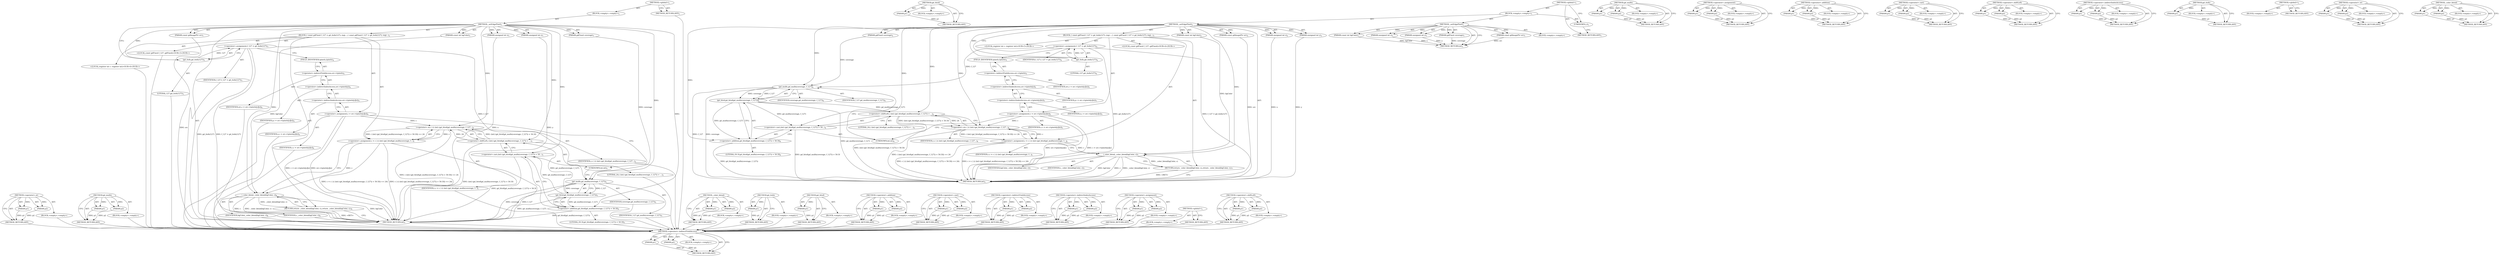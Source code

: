 digraph "_color_blend" {
vulnerable_94 [label=<(METHOD,&lt;operator&gt;.or)>];
vulnerable_95 [label=<(PARAM,p1)>];
vulnerable_96 [label=<(PARAM,p2)>];
vulnerable_97 [label=<(BLOCK,&lt;empty&gt;,&lt;empty&gt;)>];
vulnerable_98 [label=<(METHOD_RETURN,ANY)>];
vulnerable_118 [label=<(METHOD,gd_mulfx)>];
vulnerable_119 [label=<(PARAM,p1)>];
vulnerable_120 [label=<(PARAM,p2)>];
vulnerable_121 [label=<(BLOCK,&lt;empty&gt;,&lt;empty&gt;)>];
vulnerable_122 [label=<(METHOD_RETURN,ANY)>];
vulnerable_6 [label=<(METHOD,&lt;global&gt;)<SUB>1</SUB>>];
vulnerable_7 [label=<(BLOCK,&lt;empty&gt;,&lt;empty&gt;)<SUB>1</SUB>>];
vulnerable_8 [label=<(METHOD,_setEdgePixel)<SUB>1</SUB>>];
vulnerable_9 [label=<(PARAM,const gdImagePtr src)<SUB>1</SUB>>];
vulnerable_10 [label=<(PARAM,unsigned int x)<SUB>1</SUB>>];
vulnerable_11 [label=<(PARAM,unsigned int y)<SUB>1</SUB>>];
vulnerable_12 [label=<(PARAM,gdFixed coverage)<SUB>1</SUB>>];
vulnerable_13 [label=<(PARAM,const int bgColor)<SUB>1</SUB>>];
vulnerable_14 [label=<(BLOCK,{
 	const gdFixed f_127 = gd_itofx(127);
 	regi...,{
 	const gdFixed f_127 = gd_itofx(127);
 	regi...)<SUB>2</SUB>>];
vulnerable_15 [label="<(LOCAL,const gdFixed f_127: gdFixed)<SUB>3</SUB>>"];
vulnerable_16 [label=<(&lt;operator&gt;.assignment,f_127 = gd_itofx(127))<SUB>3</SUB>>];
vulnerable_17 [label=<(IDENTIFIER,f_127,f_127 = gd_itofx(127))<SUB>3</SUB>>];
vulnerable_18 [label=<(gd_itofx,gd_itofx(127))<SUB>3</SUB>>];
vulnerable_19 [label=<(LITERAL,127,gd_itofx(127))<SUB>3</SUB>>];
vulnerable_20 [label="<(LOCAL,register int c: register int)<SUB>4</SUB>>"];
vulnerable_21 [label=<(&lt;operator&gt;.assignment,c = src-&gt;tpixels[y][x])<SUB>4</SUB>>];
vulnerable_22 [label=<(IDENTIFIER,c,c = src-&gt;tpixels[y][x])<SUB>4</SUB>>];
vulnerable_23 [label=<(&lt;operator&gt;.indirectIndexAccess,src-&gt;tpixels[y][x])<SUB>4</SUB>>];
vulnerable_24 [label=<(&lt;operator&gt;.indirectIndexAccess,src-&gt;tpixels[y])<SUB>4</SUB>>];
vulnerable_25 [label=<(&lt;operator&gt;.indirectFieldAccess,src-&gt;tpixels)<SUB>4</SUB>>];
vulnerable_26 [label=<(IDENTIFIER,src,c = src-&gt;tpixels[y][x])<SUB>4</SUB>>];
vulnerable_27 [label=<(FIELD_IDENTIFIER,tpixels,tpixels)<SUB>4</SUB>>];
vulnerable_28 [label=<(IDENTIFIER,y,c = src-&gt;tpixels[y][x])<SUB>4</SUB>>];
vulnerable_29 [label=<(IDENTIFIER,x,c = src-&gt;tpixels[y][x])<SUB>4</SUB>>];
vulnerable_30 [label=<(&lt;operator&gt;.assignment,c = c | (( (int) (gd_fxtof(gd_mulfx(coverage, f...)<SUB>5</SUB>>];
vulnerable_31 [label=<(IDENTIFIER,c,c = c | (( (int) (gd_fxtof(gd_mulfx(coverage, f...)<SUB>5</SUB>>];
vulnerable_32 [label=<(&lt;operator&gt;.or,c | (( (int) (gd_fxtof(gd_mulfx(coverage, f_127...)<SUB>5</SUB>>];
vulnerable_33 [label=<(IDENTIFIER,c,c | (( (int) (gd_fxtof(gd_mulfx(coverage, f_127...)<SUB>5</SUB>>];
vulnerable_34 [label=<(&lt;operator&gt;.shiftLeft,( (int) (gd_fxtof(gd_mulfx(coverage, f_127)) + ...)<SUB>5</SUB>>];
vulnerable_35 [label=<(&lt;operator&gt;.cast,(int) (gd_fxtof(gd_mulfx(coverage, f_127)) + 50...)<SUB>5</SUB>>];
vulnerable_36 [label=<(UNKNOWN,int,int)<SUB>5</SUB>>];
vulnerable_37 [label=<(&lt;operator&gt;.addition,gd_fxtof(gd_mulfx(coverage, f_127)) + 50.5f)<SUB>5</SUB>>];
vulnerable_38 [label=<(gd_fxtof,gd_fxtof(gd_mulfx(coverage, f_127)))<SUB>5</SUB>>];
vulnerable_39 [label=<(gd_mulfx,gd_mulfx(coverage, f_127))<SUB>5</SUB>>];
vulnerable_40 [label=<(IDENTIFIER,coverage,gd_mulfx(coverage, f_127))<SUB>5</SUB>>];
vulnerable_41 [label=<(IDENTIFIER,f_127,gd_mulfx(coverage, f_127))<SUB>5</SUB>>];
vulnerable_42 [label=<(LITERAL,50.5f,gd_fxtof(gd_mulfx(coverage, f_127)) + 50.5f)<SUB>5</SUB>>];
vulnerable_43 [label=<(LITERAL,24,( (int) (gd_fxtof(gd_mulfx(coverage, f_127)) + ...)<SUB>5</SUB>>];
vulnerable_44 [label=<(RETURN,return _color_blend(bgColor, c);,return _color_blend(bgColor, c);)<SUB>6</SUB>>];
vulnerable_45 [label=<(_color_blend,_color_blend(bgColor, c))<SUB>6</SUB>>];
vulnerable_46 [label=<(IDENTIFIER,bgColor,_color_blend(bgColor, c))<SUB>6</SUB>>];
vulnerable_47 [label=<(IDENTIFIER,c,_color_blend(bgColor, c))<SUB>6</SUB>>];
vulnerable_48 [label=<(METHOD_RETURN,int)<SUB>1</SUB>>];
vulnerable_50 [label=<(METHOD_RETURN,ANY)<SUB>1</SUB>>];
vulnerable_123 [label=<(METHOD,_color_blend)>];
vulnerable_124 [label=<(PARAM,p1)>];
vulnerable_125 [label=<(PARAM,p2)>];
vulnerable_126 [label=<(BLOCK,&lt;empty&gt;,&lt;empty&gt;)>];
vulnerable_127 [label=<(METHOD_RETURN,ANY)>];
vulnerable_80 [label=<(METHOD,gd_itofx)>];
vulnerable_81 [label=<(PARAM,p1)>];
vulnerable_82 [label=<(BLOCK,&lt;empty&gt;,&lt;empty&gt;)>];
vulnerable_83 [label=<(METHOD_RETURN,ANY)>];
vulnerable_114 [label=<(METHOD,gd_fxtof)>];
vulnerable_115 [label=<(PARAM,p1)>];
vulnerable_116 [label=<(BLOCK,&lt;empty&gt;,&lt;empty&gt;)>];
vulnerable_117 [label=<(METHOD_RETURN,ANY)>];
vulnerable_109 [label=<(METHOD,&lt;operator&gt;.addition)>];
vulnerable_110 [label=<(PARAM,p1)>];
vulnerable_111 [label=<(PARAM,p2)>];
vulnerable_112 [label=<(BLOCK,&lt;empty&gt;,&lt;empty&gt;)>];
vulnerable_113 [label=<(METHOD_RETURN,ANY)>];
vulnerable_104 [label=<(METHOD,&lt;operator&gt;.cast)>];
vulnerable_105 [label=<(PARAM,p1)>];
vulnerable_106 [label=<(PARAM,p2)>];
vulnerable_107 [label=<(BLOCK,&lt;empty&gt;,&lt;empty&gt;)>];
vulnerable_108 [label=<(METHOD_RETURN,ANY)>];
vulnerable_89 [label=<(METHOD,&lt;operator&gt;.indirectFieldAccess)>];
vulnerable_90 [label=<(PARAM,p1)>];
vulnerable_91 [label=<(PARAM,p2)>];
vulnerable_92 [label=<(BLOCK,&lt;empty&gt;,&lt;empty&gt;)>];
vulnerable_93 [label=<(METHOD_RETURN,ANY)>];
vulnerable_84 [label=<(METHOD,&lt;operator&gt;.indirectIndexAccess)>];
vulnerable_85 [label=<(PARAM,p1)>];
vulnerable_86 [label=<(PARAM,p2)>];
vulnerable_87 [label=<(BLOCK,&lt;empty&gt;,&lt;empty&gt;)>];
vulnerable_88 [label=<(METHOD_RETURN,ANY)>];
vulnerable_75 [label=<(METHOD,&lt;operator&gt;.assignment)>];
vulnerable_76 [label=<(PARAM,p1)>];
vulnerable_77 [label=<(PARAM,p2)>];
vulnerable_78 [label=<(BLOCK,&lt;empty&gt;,&lt;empty&gt;)>];
vulnerable_79 [label=<(METHOD_RETURN,ANY)>];
vulnerable_69 [label=<(METHOD,&lt;global&gt;)<SUB>1</SUB>>];
vulnerable_70 [label=<(BLOCK,&lt;empty&gt;,&lt;empty&gt;)>];
vulnerable_71 [label=<(METHOD_RETURN,ANY)>];
vulnerable_99 [label=<(METHOD,&lt;operator&gt;.shiftLeft)>];
vulnerable_100 [label=<(PARAM,p1)>];
vulnerable_101 [label=<(PARAM,p2)>];
vulnerable_102 [label=<(BLOCK,&lt;empty&gt;,&lt;empty&gt;)>];
vulnerable_103 [label=<(METHOD_RETURN,ANY)>];
fixed_99 [label=<(METHOD,&lt;operator&gt;.indirectFieldAccess)>];
fixed_100 [label=<(PARAM,p1)>];
fixed_101 [label=<(PARAM,p2)>];
fixed_102 [label=<(BLOCK,&lt;empty&gt;,&lt;empty&gt;)>];
fixed_103 [label=<(METHOD_RETURN,ANY)>];
fixed_124 [label=<(METHOD,gd_fxtof)>];
fixed_125 [label=<(PARAM,p1)>];
fixed_126 [label=<(BLOCK,&lt;empty&gt;,&lt;empty&gt;)>];
fixed_127 [label=<(METHOD_RETURN,ANY)>];
fixed_6 [label=<(METHOD,&lt;global&gt;)<SUB>1</SUB>>];
fixed_7 [label=<(BLOCK,&lt;empty&gt;,&lt;empty&gt;)<SUB>1</SUB>>];
fixed_8 [label=<(METHOD,_setEdgePixel)<SUB>1</SUB>>];
fixed_9 [label=<(PARAM,const gdImagePtr src)<SUB>1</SUB>>];
fixed_10 [label=<(PARAM,unsigned int x)<SUB>1</SUB>>];
fixed_11 [label=<(PARAM,unsigned int y)<SUB>1</SUB>>];
fixed_12 [label=<(PARAM,gdFixed coverage)<SUB>1</SUB>>];
fixed_13 [label=<(PARAM,const int bgColor)<SUB>1</SUB>>];
fixed_14 [label=<(BLOCK,&lt;empty&gt;,&lt;empty&gt;)>];
fixed_15 [label=<(METHOD_RETURN,int)<SUB>1</SUB>>];
fixed_17 [label=<(UNKNOWN,),))<SUB>1</SUB>>];
fixed_18 [label=<(METHOD,_setEdgePixel)<SUB>2</SUB>>];
fixed_19 [label=<(PARAM,const gdImagePtr src)<SUB>2</SUB>>];
fixed_20 [label=<(PARAM,unsigned int x)<SUB>2</SUB>>];
fixed_21 [label=<(PARAM,unsigned int y)<SUB>2</SUB>>];
fixed_22 [label=<(PARAM,gdFixed coverage)<SUB>2</SUB>>];
fixed_23 [label=<(PARAM,const int bgColor)<SUB>2</SUB>>];
fixed_24 [label=<(BLOCK,{
 	const gdFixed f_127 = gd_itofx(127);
 	regi...,{
 	const gdFixed f_127 = gd_itofx(127);
 	regi...)<SUB>3</SUB>>];
fixed_25 [label="<(LOCAL,const gdFixed f_127: gdFixed)<SUB>4</SUB>>"];
fixed_26 [label=<(&lt;operator&gt;.assignment,f_127 = gd_itofx(127))<SUB>4</SUB>>];
fixed_27 [label=<(IDENTIFIER,f_127,f_127 = gd_itofx(127))<SUB>4</SUB>>];
fixed_28 [label=<(gd_itofx,gd_itofx(127))<SUB>4</SUB>>];
fixed_29 [label=<(LITERAL,127,gd_itofx(127))<SUB>4</SUB>>];
fixed_30 [label="<(LOCAL,register int c: register int)<SUB>5</SUB>>"];
fixed_31 [label=<(&lt;operator&gt;.assignment,c = src-&gt;tpixels[y][x])<SUB>5</SUB>>];
fixed_32 [label=<(IDENTIFIER,c,c = src-&gt;tpixels[y][x])<SUB>5</SUB>>];
fixed_33 [label=<(&lt;operator&gt;.indirectIndexAccess,src-&gt;tpixels[y][x])<SUB>5</SUB>>];
fixed_34 [label=<(&lt;operator&gt;.indirectIndexAccess,src-&gt;tpixels[y])<SUB>5</SUB>>];
fixed_35 [label=<(&lt;operator&gt;.indirectFieldAccess,src-&gt;tpixels)<SUB>5</SUB>>];
fixed_36 [label=<(IDENTIFIER,src,c = src-&gt;tpixels[y][x])<SUB>5</SUB>>];
fixed_37 [label=<(FIELD_IDENTIFIER,tpixels,tpixels)<SUB>5</SUB>>];
fixed_38 [label=<(IDENTIFIER,y,c = src-&gt;tpixels[y][x])<SUB>5</SUB>>];
fixed_39 [label=<(IDENTIFIER,x,c = src-&gt;tpixels[y][x])<SUB>5</SUB>>];
fixed_40 [label=<(&lt;operator&gt;.assignment,c = c | (( (int) (gd_fxtof(gd_mulfx(coverage, f...)<SUB>6</SUB>>];
fixed_41 [label=<(IDENTIFIER,c,c = c | (( (int) (gd_fxtof(gd_mulfx(coverage, f...)<SUB>6</SUB>>];
fixed_42 [label=<(&lt;operator&gt;.or,c | (( (int) (gd_fxtof(gd_mulfx(coverage, f_127...)<SUB>6</SUB>>];
fixed_43 [label=<(IDENTIFIER,c,c | (( (int) (gd_fxtof(gd_mulfx(coverage, f_127...)<SUB>6</SUB>>];
fixed_44 [label=<(&lt;operator&gt;.shiftLeft,( (int) (gd_fxtof(gd_mulfx(coverage, f_127)) + ...)<SUB>6</SUB>>];
fixed_45 [label=<(&lt;operator&gt;.cast,(int) (gd_fxtof(gd_mulfx(coverage, f_127)) + 50...)<SUB>6</SUB>>];
fixed_46 [label=<(UNKNOWN,int,int)<SUB>6</SUB>>];
fixed_47 [label=<(&lt;operator&gt;.addition,gd_fxtof(gd_mulfx(coverage, f_127)) + 50.5f)<SUB>6</SUB>>];
fixed_48 [label=<(gd_fxtof,gd_fxtof(gd_mulfx(coverage, f_127)))<SUB>6</SUB>>];
fixed_49 [label=<(gd_mulfx,gd_mulfx(coverage, f_127))<SUB>6</SUB>>];
fixed_50 [label=<(IDENTIFIER,coverage,gd_mulfx(coverage, f_127))<SUB>6</SUB>>];
fixed_51 [label=<(IDENTIFIER,f_127,gd_mulfx(coverage, f_127))<SUB>6</SUB>>];
fixed_52 [label=<(LITERAL,50.5f,gd_fxtof(gd_mulfx(coverage, f_127)) + 50.5f)<SUB>6</SUB>>];
fixed_53 [label=<(LITERAL,24,( (int) (gd_fxtof(gd_mulfx(coverage, f_127)) + ...)<SUB>6</SUB>>];
fixed_54 [label=<(RETURN,return _color_blend(bgColor, c);,return _color_blend(bgColor, c);)<SUB>7</SUB>>];
fixed_55 [label=<(_color_blend,_color_blend(bgColor, c))<SUB>7</SUB>>];
fixed_56 [label=<(IDENTIFIER,bgColor,_color_blend(bgColor, c))<SUB>7</SUB>>];
fixed_57 [label=<(IDENTIFIER,c,_color_blend(bgColor, c))<SUB>7</SUB>>];
fixed_58 [label=<(METHOD_RETURN,int)<SUB>2</SUB>>];
fixed_60 [label=<(METHOD_RETURN,ANY)<SUB>1</SUB>>];
fixed_128 [label=<(METHOD,gd_mulfx)>];
fixed_129 [label=<(PARAM,p1)>];
fixed_130 [label=<(PARAM,p2)>];
fixed_131 [label=<(BLOCK,&lt;empty&gt;,&lt;empty&gt;)>];
fixed_132 [label=<(METHOD_RETURN,ANY)>];
fixed_85 [label=<(METHOD,&lt;operator&gt;.assignment)>];
fixed_86 [label=<(PARAM,p1)>];
fixed_87 [label=<(PARAM,p2)>];
fixed_88 [label=<(BLOCK,&lt;empty&gt;,&lt;empty&gt;)>];
fixed_89 [label=<(METHOD_RETURN,ANY)>];
fixed_119 [label=<(METHOD,&lt;operator&gt;.addition)>];
fixed_120 [label=<(PARAM,p1)>];
fixed_121 [label=<(PARAM,p2)>];
fixed_122 [label=<(BLOCK,&lt;empty&gt;,&lt;empty&gt;)>];
fixed_123 [label=<(METHOD_RETURN,ANY)>];
fixed_114 [label=<(METHOD,&lt;operator&gt;.cast)>];
fixed_115 [label=<(PARAM,p1)>];
fixed_116 [label=<(PARAM,p2)>];
fixed_117 [label=<(BLOCK,&lt;empty&gt;,&lt;empty&gt;)>];
fixed_118 [label=<(METHOD_RETURN,ANY)>];
fixed_109 [label=<(METHOD,&lt;operator&gt;.shiftLeft)>];
fixed_110 [label=<(PARAM,p1)>];
fixed_111 [label=<(PARAM,p2)>];
fixed_112 [label=<(BLOCK,&lt;empty&gt;,&lt;empty&gt;)>];
fixed_113 [label=<(METHOD_RETURN,ANY)>];
fixed_94 [label=<(METHOD,&lt;operator&gt;.indirectIndexAccess)>];
fixed_95 [label=<(PARAM,p1)>];
fixed_96 [label=<(PARAM,p2)>];
fixed_97 [label=<(BLOCK,&lt;empty&gt;,&lt;empty&gt;)>];
fixed_98 [label=<(METHOD_RETURN,ANY)>];
fixed_90 [label=<(METHOD,gd_itofx)>];
fixed_91 [label=<(PARAM,p1)>];
fixed_92 [label=<(BLOCK,&lt;empty&gt;,&lt;empty&gt;)>];
fixed_93 [label=<(METHOD_RETURN,ANY)>];
fixed_79 [label=<(METHOD,&lt;global&gt;)<SUB>1</SUB>>];
fixed_80 [label=<(BLOCK,&lt;empty&gt;,&lt;empty&gt;)>];
fixed_81 [label=<(METHOD_RETURN,ANY)>];
fixed_104 [label=<(METHOD,&lt;operator&gt;.or)>];
fixed_105 [label=<(PARAM,p1)>];
fixed_106 [label=<(PARAM,p2)>];
fixed_107 [label=<(BLOCK,&lt;empty&gt;,&lt;empty&gt;)>];
fixed_108 [label=<(METHOD_RETURN,ANY)>];
fixed_133 [label=<(METHOD,_color_blend)>];
fixed_134 [label=<(PARAM,p1)>];
fixed_135 [label=<(PARAM,p2)>];
fixed_136 [label=<(BLOCK,&lt;empty&gt;,&lt;empty&gt;)>];
fixed_137 [label=<(METHOD_RETURN,ANY)>];
vulnerable_94 -> vulnerable_95  [key=0, label="AST: "];
vulnerable_94 -> vulnerable_95  [key=1, label="DDG: "];
vulnerable_94 -> vulnerable_97  [key=0, label="AST: "];
vulnerable_94 -> vulnerable_96  [key=0, label="AST: "];
vulnerable_94 -> vulnerable_96  [key=1, label="DDG: "];
vulnerable_94 -> vulnerable_98  [key=0, label="AST: "];
vulnerable_94 -> vulnerable_98  [key=1, label="CFG: "];
vulnerable_95 -> vulnerable_98  [key=0, label="DDG: p1"];
vulnerable_96 -> vulnerable_98  [key=0, label="DDG: p2"];
vulnerable_97 -> fixed_99  [key=0];
vulnerable_98 -> fixed_99  [key=0];
vulnerable_118 -> vulnerable_119  [key=0, label="AST: "];
vulnerable_118 -> vulnerable_119  [key=1, label="DDG: "];
vulnerable_118 -> vulnerable_121  [key=0, label="AST: "];
vulnerable_118 -> vulnerable_120  [key=0, label="AST: "];
vulnerable_118 -> vulnerable_120  [key=1, label="DDG: "];
vulnerable_118 -> vulnerable_122  [key=0, label="AST: "];
vulnerable_118 -> vulnerable_122  [key=1, label="CFG: "];
vulnerable_119 -> vulnerable_122  [key=0, label="DDG: p1"];
vulnerable_120 -> vulnerable_122  [key=0, label="DDG: p2"];
vulnerable_121 -> fixed_99  [key=0];
vulnerable_122 -> fixed_99  [key=0];
vulnerable_6 -> vulnerable_7  [key=0, label="AST: "];
vulnerable_6 -> vulnerable_50  [key=0, label="AST: "];
vulnerable_6 -> vulnerable_50  [key=1, label="CFG: "];
vulnerable_7 -> vulnerable_8  [key=0, label="AST: "];
vulnerable_8 -> vulnerable_9  [key=0, label="AST: "];
vulnerable_8 -> vulnerable_9  [key=1, label="DDG: "];
vulnerable_8 -> vulnerable_10  [key=0, label="AST: "];
vulnerable_8 -> vulnerable_10  [key=1, label="DDG: "];
vulnerable_8 -> vulnerable_11  [key=0, label="AST: "];
vulnerable_8 -> vulnerable_11  [key=1, label="DDG: "];
vulnerable_8 -> vulnerable_12  [key=0, label="AST: "];
vulnerable_8 -> vulnerable_12  [key=1, label="DDG: "];
vulnerable_8 -> vulnerable_13  [key=0, label="AST: "];
vulnerable_8 -> vulnerable_13  [key=1, label="DDG: "];
vulnerable_8 -> vulnerable_14  [key=0, label="AST: "];
vulnerable_8 -> vulnerable_48  [key=0, label="AST: "];
vulnerable_8 -> vulnerable_18  [key=0, label="CFG: "];
vulnerable_8 -> vulnerable_18  [key=1, label="DDG: "];
vulnerable_8 -> vulnerable_32  [key=0, label="DDG: "];
vulnerable_8 -> vulnerable_45  [key=0, label="DDG: "];
vulnerable_8 -> vulnerable_34  [key=0, label="DDG: "];
vulnerable_8 -> vulnerable_35  [key=0, label="DDG: "];
vulnerable_8 -> vulnerable_37  [key=0, label="DDG: "];
vulnerable_8 -> vulnerable_39  [key=0, label="DDG: "];
vulnerable_9 -> vulnerable_48  [key=0, label="DDG: src"];
vulnerable_10 -> vulnerable_48  [key=0, label="DDG: x"];
vulnerable_11 -> vulnerable_48  [key=0, label="DDG: y"];
vulnerable_12 -> vulnerable_39  [key=0, label="DDG: coverage"];
vulnerable_13 -> vulnerable_45  [key=0, label="DDG: bgColor"];
vulnerable_14 -> vulnerable_15  [key=0, label="AST: "];
vulnerable_14 -> vulnerable_16  [key=0, label="AST: "];
vulnerable_14 -> vulnerable_20  [key=0, label="AST: "];
vulnerable_14 -> vulnerable_21  [key=0, label="AST: "];
vulnerable_14 -> vulnerable_30  [key=0, label="AST: "];
vulnerable_14 -> vulnerable_44  [key=0, label="AST: "];
vulnerable_15 -> fixed_99  [key=0];
vulnerable_16 -> vulnerable_17  [key=0, label="AST: "];
vulnerable_16 -> vulnerable_18  [key=0, label="AST: "];
vulnerable_16 -> vulnerable_27  [key=0, label="CFG: "];
vulnerable_16 -> vulnerable_48  [key=0, label="DDG: gd_itofx(127)"];
vulnerable_16 -> vulnerable_48  [key=1, label="DDG: f_127 = gd_itofx(127)"];
vulnerable_16 -> vulnerable_39  [key=0, label="DDG: f_127"];
vulnerable_17 -> fixed_99  [key=0];
vulnerable_18 -> vulnerable_19  [key=0, label="AST: "];
vulnerable_18 -> vulnerable_16  [key=0, label="CFG: "];
vulnerable_18 -> vulnerable_16  [key=1, label="DDG: 127"];
vulnerable_19 -> fixed_99  [key=0];
vulnerable_20 -> fixed_99  [key=0];
vulnerable_21 -> vulnerable_22  [key=0, label="AST: "];
vulnerable_21 -> vulnerable_23  [key=0, label="AST: "];
vulnerable_21 -> vulnerable_36  [key=0, label="CFG: "];
vulnerable_21 -> vulnerable_48  [key=0, label="DDG: src-&gt;tpixels[y][x]"];
vulnerable_21 -> vulnerable_48  [key=1, label="DDG: c = src-&gt;tpixels[y][x]"];
vulnerable_21 -> vulnerable_32  [key=0, label="DDG: c"];
vulnerable_22 -> fixed_99  [key=0];
vulnerable_23 -> vulnerable_24  [key=0, label="AST: "];
vulnerable_23 -> vulnerable_29  [key=0, label="AST: "];
vulnerable_23 -> vulnerable_21  [key=0, label="CFG: "];
vulnerable_24 -> vulnerable_25  [key=0, label="AST: "];
vulnerable_24 -> vulnerable_28  [key=0, label="AST: "];
vulnerable_24 -> vulnerable_23  [key=0, label="CFG: "];
vulnerable_25 -> vulnerable_26  [key=0, label="AST: "];
vulnerable_25 -> vulnerable_27  [key=0, label="AST: "];
vulnerable_25 -> vulnerable_24  [key=0, label="CFG: "];
vulnerable_26 -> fixed_99  [key=0];
vulnerable_27 -> vulnerable_25  [key=0, label="CFG: "];
vulnerable_28 -> fixed_99  [key=0];
vulnerable_29 -> fixed_99  [key=0];
vulnerable_30 -> vulnerable_31  [key=0, label="AST: "];
vulnerable_30 -> vulnerable_32  [key=0, label="AST: "];
vulnerable_30 -> vulnerable_45  [key=0, label="CFG: "];
vulnerable_30 -> vulnerable_45  [key=1, label="DDG: c"];
vulnerable_30 -> vulnerable_48  [key=0, label="DDG: c | (( (int) (gd_fxtof(gd_mulfx(coverage, f_127)) + 50.5f)) &lt;&lt; 24)"];
vulnerable_30 -> vulnerable_48  [key=1, label="DDG: c = c | (( (int) (gd_fxtof(gd_mulfx(coverage, f_127)) + 50.5f)) &lt;&lt; 24)"];
vulnerable_31 -> fixed_99  [key=0];
vulnerable_32 -> vulnerable_33  [key=0, label="AST: "];
vulnerable_32 -> vulnerable_34  [key=0, label="AST: "];
vulnerable_32 -> vulnerable_30  [key=0, label="CFG: "];
vulnerable_32 -> vulnerable_30  [key=1, label="DDG: c"];
vulnerable_32 -> vulnerable_30  [key=2, label="DDG: ( (int) (gd_fxtof(gd_mulfx(coverage, f_127)) + 50.5f)) &lt;&lt; 24"];
vulnerable_32 -> vulnerable_48  [key=0, label="DDG: ( (int) (gd_fxtof(gd_mulfx(coverage, f_127)) + 50.5f)) &lt;&lt; 24"];
vulnerable_33 -> fixed_99  [key=0];
vulnerable_34 -> vulnerable_35  [key=0, label="AST: "];
vulnerable_34 -> vulnerable_43  [key=0, label="AST: "];
vulnerable_34 -> vulnerable_32  [key=0, label="CFG: "];
vulnerable_34 -> vulnerable_32  [key=1, label="DDG: (int) (gd_fxtof(gd_mulfx(coverage, f_127)) + 50.5f)"];
vulnerable_34 -> vulnerable_32  [key=2, label="DDG: 24"];
vulnerable_34 -> vulnerable_48  [key=0, label="DDG: (int) (gd_fxtof(gd_mulfx(coverage, f_127)) + 50.5f)"];
vulnerable_35 -> vulnerable_36  [key=0, label="AST: "];
vulnerable_35 -> vulnerable_37  [key=0, label="AST: "];
vulnerable_35 -> vulnerable_34  [key=0, label="CFG: "];
vulnerable_35 -> vulnerable_48  [key=0, label="DDG: gd_fxtof(gd_mulfx(coverage, f_127)) + 50.5f"];
vulnerable_36 -> vulnerable_39  [key=0, label="CFG: "];
vulnerable_37 -> vulnerable_38  [key=0, label="AST: "];
vulnerable_37 -> vulnerable_42  [key=0, label="AST: "];
vulnerable_37 -> vulnerable_35  [key=0, label="CFG: "];
vulnerable_37 -> vulnerable_48  [key=0, label="DDG: gd_fxtof(gd_mulfx(coverage, f_127))"];
vulnerable_38 -> vulnerable_39  [key=0, label="AST: "];
vulnerable_38 -> vulnerable_37  [key=0, label="CFG: "];
vulnerable_38 -> vulnerable_37  [key=1, label="DDG: gd_mulfx(coverage, f_127)"];
vulnerable_38 -> vulnerable_48  [key=0, label="DDG: gd_mulfx(coverage, f_127)"];
vulnerable_38 -> vulnerable_34  [key=0, label="DDG: gd_mulfx(coverage, f_127)"];
vulnerable_38 -> vulnerable_35  [key=0, label="DDG: gd_mulfx(coverage, f_127)"];
vulnerable_39 -> vulnerable_40  [key=0, label="AST: "];
vulnerable_39 -> vulnerable_41  [key=0, label="AST: "];
vulnerable_39 -> vulnerable_38  [key=0, label="CFG: "];
vulnerable_39 -> vulnerable_38  [key=1, label="DDG: coverage"];
vulnerable_39 -> vulnerable_38  [key=2, label="DDG: f_127"];
vulnerable_39 -> vulnerable_48  [key=0, label="DDG: coverage"];
vulnerable_39 -> vulnerable_48  [key=1, label="DDG: f_127"];
vulnerable_40 -> fixed_99  [key=0];
vulnerable_41 -> fixed_99  [key=0];
vulnerable_42 -> fixed_99  [key=0];
vulnerable_43 -> fixed_99  [key=0];
vulnerable_44 -> vulnerable_45  [key=0, label="AST: "];
vulnerable_44 -> vulnerable_48  [key=0, label="CFG: "];
vulnerable_44 -> vulnerable_48  [key=1, label="DDG: &lt;RET&gt;"];
vulnerable_45 -> vulnerable_46  [key=0, label="AST: "];
vulnerable_45 -> vulnerable_47  [key=0, label="AST: "];
vulnerable_45 -> vulnerable_44  [key=0, label="CFG: "];
vulnerable_45 -> vulnerable_44  [key=1, label="DDG: _color_blend(bgColor, c)"];
vulnerable_45 -> vulnerable_48  [key=0, label="DDG: bgColor"];
vulnerable_45 -> vulnerable_48  [key=1, label="DDG: c"];
vulnerable_45 -> vulnerable_48  [key=2, label="DDG: _color_blend(bgColor, c)"];
vulnerable_46 -> fixed_99  [key=0];
vulnerable_47 -> fixed_99  [key=0];
vulnerable_48 -> fixed_99  [key=0];
vulnerable_50 -> fixed_99  [key=0];
vulnerable_123 -> vulnerable_124  [key=0, label="AST: "];
vulnerable_123 -> vulnerable_124  [key=1, label="DDG: "];
vulnerable_123 -> vulnerable_126  [key=0, label="AST: "];
vulnerable_123 -> vulnerable_125  [key=0, label="AST: "];
vulnerable_123 -> vulnerable_125  [key=1, label="DDG: "];
vulnerable_123 -> vulnerable_127  [key=0, label="AST: "];
vulnerable_123 -> vulnerable_127  [key=1, label="CFG: "];
vulnerable_124 -> vulnerable_127  [key=0, label="DDG: p1"];
vulnerable_125 -> vulnerable_127  [key=0, label="DDG: p2"];
vulnerable_126 -> fixed_99  [key=0];
vulnerable_127 -> fixed_99  [key=0];
vulnerable_80 -> vulnerable_81  [key=0, label="AST: "];
vulnerable_80 -> vulnerable_81  [key=1, label="DDG: "];
vulnerable_80 -> vulnerable_82  [key=0, label="AST: "];
vulnerable_80 -> vulnerable_83  [key=0, label="AST: "];
vulnerable_80 -> vulnerable_83  [key=1, label="CFG: "];
vulnerable_81 -> vulnerable_83  [key=0, label="DDG: p1"];
vulnerable_82 -> fixed_99  [key=0];
vulnerable_83 -> fixed_99  [key=0];
vulnerable_114 -> vulnerable_115  [key=0, label="AST: "];
vulnerable_114 -> vulnerable_115  [key=1, label="DDG: "];
vulnerable_114 -> vulnerable_116  [key=0, label="AST: "];
vulnerable_114 -> vulnerable_117  [key=0, label="AST: "];
vulnerable_114 -> vulnerable_117  [key=1, label="CFG: "];
vulnerable_115 -> vulnerable_117  [key=0, label="DDG: p1"];
vulnerable_116 -> fixed_99  [key=0];
vulnerable_117 -> fixed_99  [key=0];
vulnerable_109 -> vulnerable_110  [key=0, label="AST: "];
vulnerable_109 -> vulnerable_110  [key=1, label="DDG: "];
vulnerable_109 -> vulnerable_112  [key=0, label="AST: "];
vulnerable_109 -> vulnerable_111  [key=0, label="AST: "];
vulnerable_109 -> vulnerable_111  [key=1, label="DDG: "];
vulnerable_109 -> vulnerable_113  [key=0, label="AST: "];
vulnerable_109 -> vulnerable_113  [key=1, label="CFG: "];
vulnerable_110 -> vulnerable_113  [key=0, label="DDG: p1"];
vulnerable_111 -> vulnerable_113  [key=0, label="DDG: p2"];
vulnerable_112 -> fixed_99  [key=0];
vulnerable_113 -> fixed_99  [key=0];
vulnerable_104 -> vulnerable_105  [key=0, label="AST: "];
vulnerable_104 -> vulnerable_105  [key=1, label="DDG: "];
vulnerable_104 -> vulnerable_107  [key=0, label="AST: "];
vulnerable_104 -> vulnerable_106  [key=0, label="AST: "];
vulnerable_104 -> vulnerable_106  [key=1, label="DDG: "];
vulnerable_104 -> vulnerable_108  [key=0, label="AST: "];
vulnerable_104 -> vulnerable_108  [key=1, label="CFG: "];
vulnerable_105 -> vulnerable_108  [key=0, label="DDG: p1"];
vulnerable_106 -> vulnerable_108  [key=0, label="DDG: p2"];
vulnerable_107 -> fixed_99  [key=0];
vulnerable_108 -> fixed_99  [key=0];
vulnerable_89 -> vulnerable_90  [key=0, label="AST: "];
vulnerable_89 -> vulnerable_90  [key=1, label="DDG: "];
vulnerable_89 -> vulnerable_92  [key=0, label="AST: "];
vulnerable_89 -> vulnerable_91  [key=0, label="AST: "];
vulnerable_89 -> vulnerable_91  [key=1, label="DDG: "];
vulnerable_89 -> vulnerable_93  [key=0, label="AST: "];
vulnerable_89 -> vulnerable_93  [key=1, label="CFG: "];
vulnerable_90 -> vulnerable_93  [key=0, label="DDG: p1"];
vulnerable_91 -> vulnerable_93  [key=0, label="DDG: p2"];
vulnerable_92 -> fixed_99  [key=0];
vulnerable_93 -> fixed_99  [key=0];
vulnerable_84 -> vulnerable_85  [key=0, label="AST: "];
vulnerable_84 -> vulnerable_85  [key=1, label="DDG: "];
vulnerable_84 -> vulnerable_87  [key=0, label="AST: "];
vulnerable_84 -> vulnerable_86  [key=0, label="AST: "];
vulnerable_84 -> vulnerable_86  [key=1, label="DDG: "];
vulnerable_84 -> vulnerable_88  [key=0, label="AST: "];
vulnerable_84 -> vulnerable_88  [key=1, label="CFG: "];
vulnerable_85 -> vulnerable_88  [key=0, label="DDG: p1"];
vulnerable_86 -> vulnerable_88  [key=0, label="DDG: p2"];
vulnerable_87 -> fixed_99  [key=0];
vulnerable_88 -> fixed_99  [key=0];
vulnerable_75 -> vulnerable_76  [key=0, label="AST: "];
vulnerable_75 -> vulnerable_76  [key=1, label="DDG: "];
vulnerable_75 -> vulnerable_78  [key=0, label="AST: "];
vulnerable_75 -> vulnerable_77  [key=0, label="AST: "];
vulnerable_75 -> vulnerable_77  [key=1, label="DDG: "];
vulnerable_75 -> vulnerable_79  [key=0, label="AST: "];
vulnerable_75 -> vulnerable_79  [key=1, label="CFG: "];
vulnerable_76 -> vulnerable_79  [key=0, label="DDG: p1"];
vulnerable_77 -> vulnerable_79  [key=0, label="DDG: p2"];
vulnerable_78 -> fixed_99  [key=0];
vulnerable_79 -> fixed_99  [key=0];
vulnerable_69 -> vulnerable_70  [key=0, label="AST: "];
vulnerable_69 -> vulnerable_71  [key=0, label="AST: "];
vulnerable_69 -> vulnerable_71  [key=1, label="CFG: "];
vulnerable_70 -> fixed_99  [key=0];
vulnerable_71 -> fixed_99  [key=0];
vulnerable_99 -> vulnerable_100  [key=0, label="AST: "];
vulnerable_99 -> vulnerable_100  [key=1, label="DDG: "];
vulnerable_99 -> vulnerable_102  [key=0, label="AST: "];
vulnerable_99 -> vulnerable_101  [key=0, label="AST: "];
vulnerable_99 -> vulnerable_101  [key=1, label="DDG: "];
vulnerable_99 -> vulnerable_103  [key=0, label="AST: "];
vulnerable_99 -> vulnerable_103  [key=1, label="CFG: "];
vulnerable_100 -> vulnerable_103  [key=0, label="DDG: p1"];
vulnerable_101 -> vulnerable_103  [key=0, label="DDG: p2"];
vulnerable_102 -> fixed_99  [key=0];
vulnerable_103 -> fixed_99  [key=0];
fixed_99 -> fixed_100  [key=0, label="AST: "];
fixed_99 -> fixed_100  [key=1, label="DDG: "];
fixed_99 -> fixed_102  [key=0, label="AST: "];
fixed_99 -> fixed_101  [key=0, label="AST: "];
fixed_99 -> fixed_101  [key=1, label="DDG: "];
fixed_99 -> fixed_103  [key=0, label="AST: "];
fixed_99 -> fixed_103  [key=1, label="CFG: "];
fixed_100 -> fixed_103  [key=0, label="DDG: p1"];
fixed_101 -> fixed_103  [key=0, label="DDG: p2"];
fixed_124 -> fixed_125  [key=0, label="AST: "];
fixed_124 -> fixed_125  [key=1, label="DDG: "];
fixed_124 -> fixed_126  [key=0, label="AST: "];
fixed_124 -> fixed_127  [key=0, label="AST: "];
fixed_124 -> fixed_127  [key=1, label="CFG: "];
fixed_125 -> fixed_127  [key=0, label="DDG: p1"];
fixed_6 -> fixed_7  [key=0, label="AST: "];
fixed_6 -> fixed_60  [key=0, label="AST: "];
fixed_6 -> fixed_17  [key=0, label="CFG: "];
fixed_7 -> fixed_8  [key=0, label="AST: "];
fixed_7 -> fixed_17  [key=0, label="AST: "];
fixed_7 -> fixed_18  [key=0, label="AST: "];
fixed_8 -> fixed_9  [key=0, label="AST: "];
fixed_8 -> fixed_9  [key=1, label="DDG: "];
fixed_8 -> fixed_10  [key=0, label="AST: "];
fixed_8 -> fixed_10  [key=1, label="DDG: "];
fixed_8 -> fixed_11  [key=0, label="AST: "];
fixed_8 -> fixed_11  [key=1, label="DDG: "];
fixed_8 -> fixed_12  [key=0, label="AST: "];
fixed_8 -> fixed_12  [key=1, label="DDG: "];
fixed_8 -> fixed_13  [key=0, label="AST: "];
fixed_8 -> fixed_13  [key=1, label="DDG: "];
fixed_8 -> fixed_14  [key=0, label="AST: "];
fixed_8 -> fixed_15  [key=0, label="AST: "];
fixed_8 -> fixed_15  [key=1, label="CFG: "];
fixed_9 -> fixed_15  [key=0, label="DDG: src"];
fixed_10 -> fixed_15  [key=0, label="DDG: x"];
fixed_11 -> fixed_15  [key=0, label="DDG: y"];
fixed_12 -> fixed_15  [key=0, label="DDG: coverage"];
fixed_13 -> fixed_15  [key=0, label="DDG: bgColor"];
fixed_17 -> fixed_60  [key=0, label="CFG: "];
fixed_18 -> fixed_19  [key=0, label="AST: "];
fixed_18 -> fixed_19  [key=1, label="DDG: "];
fixed_18 -> fixed_20  [key=0, label="AST: "];
fixed_18 -> fixed_20  [key=1, label="DDG: "];
fixed_18 -> fixed_21  [key=0, label="AST: "];
fixed_18 -> fixed_21  [key=1, label="DDG: "];
fixed_18 -> fixed_22  [key=0, label="AST: "];
fixed_18 -> fixed_22  [key=1, label="DDG: "];
fixed_18 -> fixed_23  [key=0, label="AST: "];
fixed_18 -> fixed_23  [key=1, label="DDG: "];
fixed_18 -> fixed_24  [key=0, label="AST: "];
fixed_18 -> fixed_58  [key=0, label="AST: "];
fixed_18 -> fixed_28  [key=0, label="CFG: "];
fixed_18 -> fixed_28  [key=1, label="DDG: "];
fixed_18 -> fixed_42  [key=0, label="DDG: "];
fixed_18 -> fixed_55  [key=0, label="DDG: "];
fixed_18 -> fixed_44  [key=0, label="DDG: "];
fixed_18 -> fixed_45  [key=0, label="DDG: "];
fixed_18 -> fixed_47  [key=0, label="DDG: "];
fixed_18 -> fixed_49  [key=0, label="DDG: "];
fixed_19 -> fixed_58  [key=0, label="DDG: src"];
fixed_20 -> fixed_58  [key=0, label="DDG: x"];
fixed_21 -> fixed_58  [key=0, label="DDG: y"];
fixed_22 -> fixed_49  [key=0, label="DDG: coverage"];
fixed_23 -> fixed_55  [key=0, label="DDG: bgColor"];
fixed_24 -> fixed_25  [key=0, label="AST: "];
fixed_24 -> fixed_26  [key=0, label="AST: "];
fixed_24 -> fixed_30  [key=0, label="AST: "];
fixed_24 -> fixed_31  [key=0, label="AST: "];
fixed_24 -> fixed_40  [key=0, label="AST: "];
fixed_24 -> fixed_54  [key=0, label="AST: "];
fixed_26 -> fixed_27  [key=0, label="AST: "];
fixed_26 -> fixed_28  [key=0, label="AST: "];
fixed_26 -> fixed_37  [key=0, label="CFG: "];
fixed_26 -> fixed_58  [key=0, label="DDG: gd_itofx(127)"];
fixed_26 -> fixed_58  [key=1, label="DDG: f_127 = gd_itofx(127)"];
fixed_26 -> fixed_49  [key=0, label="DDG: f_127"];
fixed_28 -> fixed_29  [key=0, label="AST: "];
fixed_28 -> fixed_26  [key=0, label="CFG: "];
fixed_28 -> fixed_26  [key=1, label="DDG: 127"];
fixed_31 -> fixed_32  [key=0, label="AST: "];
fixed_31 -> fixed_33  [key=0, label="AST: "];
fixed_31 -> fixed_46  [key=0, label="CFG: "];
fixed_31 -> fixed_58  [key=0, label="DDG: src-&gt;tpixels[y][x]"];
fixed_31 -> fixed_58  [key=1, label="DDG: c = src-&gt;tpixels[y][x]"];
fixed_31 -> fixed_42  [key=0, label="DDG: c"];
fixed_33 -> fixed_34  [key=0, label="AST: "];
fixed_33 -> fixed_39  [key=0, label="AST: "];
fixed_33 -> fixed_31  [key=0, label="CFG: "];
fixed_34 -> fixed_35  [key=0, label="AST: "];
fixed_34 -> fixed_38  [key=0, label="AST: "];
fixed_34 -> fixed_33  [key=0, label="CFG: "];
fixed_35 -> fixed_36  [key=0, label="AST: "];
fixed_35 -> fixed_37  [key=0, label="AST: "];
fixed_35 -> fixed_34  [key=0, label="CFG: "];
fixed_37 -> fixed_35  [key=0, label="CFG: "];
fixed_40 -> fixed_41  [key=0, label="AST: "];
fixed_40 -> fixed_42  [key=0, label="AST: "];
fixed_40 -> fixed_55  [key=0, label="CFG: "];
fixed_40 -> fixed_55  [key=1, label="DDG: c"];
fixed_40 -> fixed_58  [key=0, label="DDG: c | (( (int) (gd_fxtof(gd_mulfx(coverage, f_127)) + 50.5f)) &lt;&lt; 24)"];
fixed_40 -> fixed_58  [key=1, label="DDG: c = c | (( (int) (gd_fxtof(gd_mulfx(coverage, f_127)) + 50.5f)) &lt;&lt; 24)"];
fixed_42 -> fixed_43  [key=0, label="AST: "];
fixed_42 -> fixed_44  [key=0, label="AST: "];
fixed_42 -> fixed_40  [key=0, label="CFG: "];
fixed_42 -> fixed_40  [key=1, label="DDG: c"];
fixed_42 -> fixed_40  [key=2, label="DDG: ( (int) (gd_fxtof(gd_mulfx(coverage, f_127)) + 50.5f)) &lt;&lt; 24"];
fixed_42 -> fixed_58  [key=0, label="DDG: ( (int) (gd_fxtof(gd_mulfx(coverage, f_127)) + 50.5f)) &lt;&lt; 24"];
fixed_44 -> fixed_45  [key=0, label="AST: "];
fixed_44 -> fixed_53  [key=0, label="AST: "];
fixed_44 -> fixed_42  [key=0, label="CFG: "];
fixed_44 -> fixed_42  [key=1, label="DDG: (int) (gd_fxtof(gd_mulfx(coverage, f_127)) + 50.5f)"];
fixed_44 -> fixed_42  [key=2, label="DDG: 24"];
fixed_44 -> fixed_58  [key=0, label="DDG: (int) (gd_fxtof(gd_mulfx(coverage, f_127)) + 50.5f)"];
fixed_45 -> fixed_46  [key=0, label="AST: "];
fixed_45 -> fixed_47  [key=0, label="AST: "];
fixed_45 -> fixed_44  [key=0, label="CFG: "];
fixed_45 -> fixed_58  [key=0, label="DDG: gd_fxtof(gd_mulfx(coverage, f_127)) + 50.5f"];
fixed_46 -> fixed_49  [key=0, label="CFG: "];
fixed_47 -> fixed_48  [key=0, label="AST: "];
fixed_47 -> fixed_52  [key=0, label="AST: "];
fixed_47 -> fixed_45  [key=0, label="CFG: "];
fixed_47 -> fixed_58  [key=0, label="DDG: gd_fxtof(gd_mulfx(coverage, f_127))"];
fixed_48 -> fixed_49  [key=0, label="AST: "];
fixed_48 -> fixed_47  [key=0, label="CFG: "];
fixed_48 -> fixed_47  [key=1, label="DDG: gd_mulfx(coverage, f_127)"];
fixed_48 -> fixed_58  [key=0, label="DDG: gd_mulfx(coverage, f_127)"];
fixed_48 -> fixed_44  [key=0, label="DDG: gd_mulfx(coverage, f_127)"];
fixed_48 -> fixed_45  [key=0, label="DDG: gd_mulfx(coverage, f_127)"];
fixed_49 -> fixed_50  [key=0, label="AST: "];
fixed_49 -> fixed_51  [key=0, label="AST: "];
fixed_49 -> fixed_48  [key=0, label="CFG: "];
fixed_49 -> fixed_48  [key=1, label="DDG: coverage"];
fixed_49 -> fixed_48  [key=2, label="DDG: f_127"];
fixed_49 -> fixed_58  [key=0, label="DDG: coverage"];
fixed_49 -> fixed_58  [key=1, label="DDG: f_127"];
fixed_54 -> fixed_55  [key=0, label="AST: "];
fixed_54 -> fixed_58  [key=0, label="CFG: "];
fixed_54 -> fixed_58  [key=1, label="DDG: &lt;RET&gt;"];
fixed_55 -> fixed_56  [key=0, label="AST: "];
fixed_55 -> fixed_57  [key=0, label="AST: "];
fixed_55 -> fixed_54  [key=0, label="CFG: "];
fixed_55 -> fixed_54  [key=1, label="DDG: _color_blend(bgColor, c)"];
fixed_55 -> fixed_58  [key=0, label="DDG: bgColor"];
fixed_55 -> fixed_58  [key=1, label="DDG: c"];
fixed_55 -> fixed_58  [key=2, label="DDG: _color_blend(bgColor, c)"];
fixed_128 -> fixed_129  [key=0, label="AST: "];
fixed_128 -> fixed_129  [key=1, label="DDG: "];
fixed_128 -> fixed_131  [key=0, label="AST: "];
fixed_128 -> fixed_130  [key=0, label="AST: "];
fixed_128 -> fixed_130  [key=1, label="DDG: "];
fixed_128 -> fixed_132  [key=0, label="AST: "];
fixed_128 -> fixed_132  [key=1, label="CFG: "];
fixed_129 -> fixed_132  [key=0, label="DDG: p1"];
fixed_130 -> fixed_132  [key=0, label="DDG: p2"];
fixed_85 -> fixed_86  [key=0, label="AST: "];
fixed_85 -> fixed_86  [key=1, label="DDG: "];
fixed_85 -> fixed_88  [key=0, label="AST: "];
fixed_85 -> fixed_87  [key=0, label="AST: "];
fixed_85 -> fixed_87  [key=1, label="DDG: "];
fixed_85 -> fixed_89  [key=0, label="AST: "];
fixed_85 -> fixed_89  [key=1, label="CFG: "];
fixed_86 -> fixed_89  [key=0, label="DDG: p1"];
fixed_87 -> fixed_89  [key=0, label="DDG: p2"];
fixed_119 -> fixed_120  [key=0, label="AST: "];
fixed_119 -> fixed_120  [key=1, label="DDG: "];
fixed_119 -> fixed_122  [key=0, label="AST: "];
fixed_119 -> fixed_121  [key=0, label="AST: "];
fixed_119 -> fixed_121  [key=1, label="DDG: "];
fixed_119 -> fixed_123  [key=0, label="AST: "];
fixed_119 -> fixed_123  [key=1, label="CFG: "];
fixed_120 -> fixed_123  [key=0, label="DDG: p1"];
fixed_121 -> fixed_123  [key=0, label="DDG: p2"];
fixed_114 -> fixed_115  [key=0, label="AST: "];
fixed_114 -> fixed_115  [key=1, label="DDG: "];
fixed_114 -> fixed_117  [key=0, label="AST: "];
fixed_114 -> fixed_116  [key=0, label="AST: "];
fixed_114 -> fixed_116  [key=1, label="DDG: "];
fixed_114 -> fixed_118  [key=0, label="AST: "];
fixed_114 -> fixed_118  [key=1, label="CFG: "];
fixed_115 -> fixed_118  [key=0, label="DDG: p1"];
fixed_116 -> fixed_118  [key=0, label="DDG: p2"];
fixed_109 -> fixed_110  [key=0, label="AST: "];
fixed_109 -> fixed_110  [key=1, label="DDG: "];
fixed_109 -> fixed_112  [key=0, label="AST: "];
fixed_109 -> fixed_111  [key=0, label="AST: "];
fixed_109 -> fixed_111  [key=1, label="DDG: "];
fixed_109 -> fixed_113  [key=0, label="AST: "];
fixed_109 -> fixed_113  [key=1, label="CFG: "];
fixed_110 -> fixed_113  [key=0, label="DDG: p1"];
fixed_111 -> fixed_113  [key=0, label="DDG: p2"];
fixed_94 -> fixed_95  [key=0, label="AST: "];
fixed_94 -> fixed_95  [key=1, label="DDG: "];
fixed_94 -> fixed_97  [key=0, label="AST: "];
fixed_94 -> fixed_96  [key=0, label="AST: "];
fixed_94 -> fixed_96  [key=1, label="DDG: "];
fixed_94 -> fixed_98  [key=0, label="AST: "];
fixed_94 -> fixed_98  [key=1, label="CFG: "];
fixed_95 -> fixed_98  [key=0, label="DDG: p1"];
fixed_96 -> fixed_98  [key=0, label="DDG: p2"];
fixed_90 -> fixed_91  [key=0, label="AST: "];
fixed_90 -> fixed_91  [key=1, label="DDG: "];
fixed_90 -> fixed_92  [key=0, label="AST: "];
fixed_90 -> fixed_93  [key=0, label="AST: "];
fixed_90 -> fixed_93  [key=1, label="CFG: "];
fixed_91 -> fixed_93  [key=0, label="DDG: p1"];
fixed_79 -> fixed_80  [key=0, label="AST: "];
fixed_79 -> fixed_81  [key=0, label="AST: "];
fixed_79 -> fixed_81  [key=1, label="CFG: "];
fixed_104 -> fixed_105  [key=0, label="AST: "];
fixed_104 -> fixed_105  [key=1, label="DDG: "];
fixed_104 -> fixed_107  [key=0, label="AST: "];
fixed_104 -> fixed_106  [key=0, label="AST: "];
fixed_104 -> fixed_106  [key=1, label="DDG: "];
fixed_104 -> fixed_108  [key=0, label="AST: "];
fixed_104 -> fixed_108  [key=1, label="CFG: "];
fixed_105 -> fixed_108  [key=0, label="DDG: p1"];
fixed_106 -> fixed_108  [key=0, label="DDG: p2"];
fixed_133 -> fixed_134  [key=0, label="AST: "];
fixed_133 -> fixed_134  [key=1, label="DDG: "];
fixed_133 -> fixed_136  [key=0, label="AST: "];
fixed_133 -> fixed_135  [key=0, label="AST: "];
fixed_133 -> fixed_135  [key=1, label="DDG: "];
fixed_133 -> fixed_137  [key=0, label="AST: "];
fixed_133 -> fixed_137  [key=1, label="CFG: "];
fixed_134 -> fixed_137  [key=0, label="DDG: p1"];
fixed_135 -> fixed_137  [key=0, label="DDG: p2"];
}
